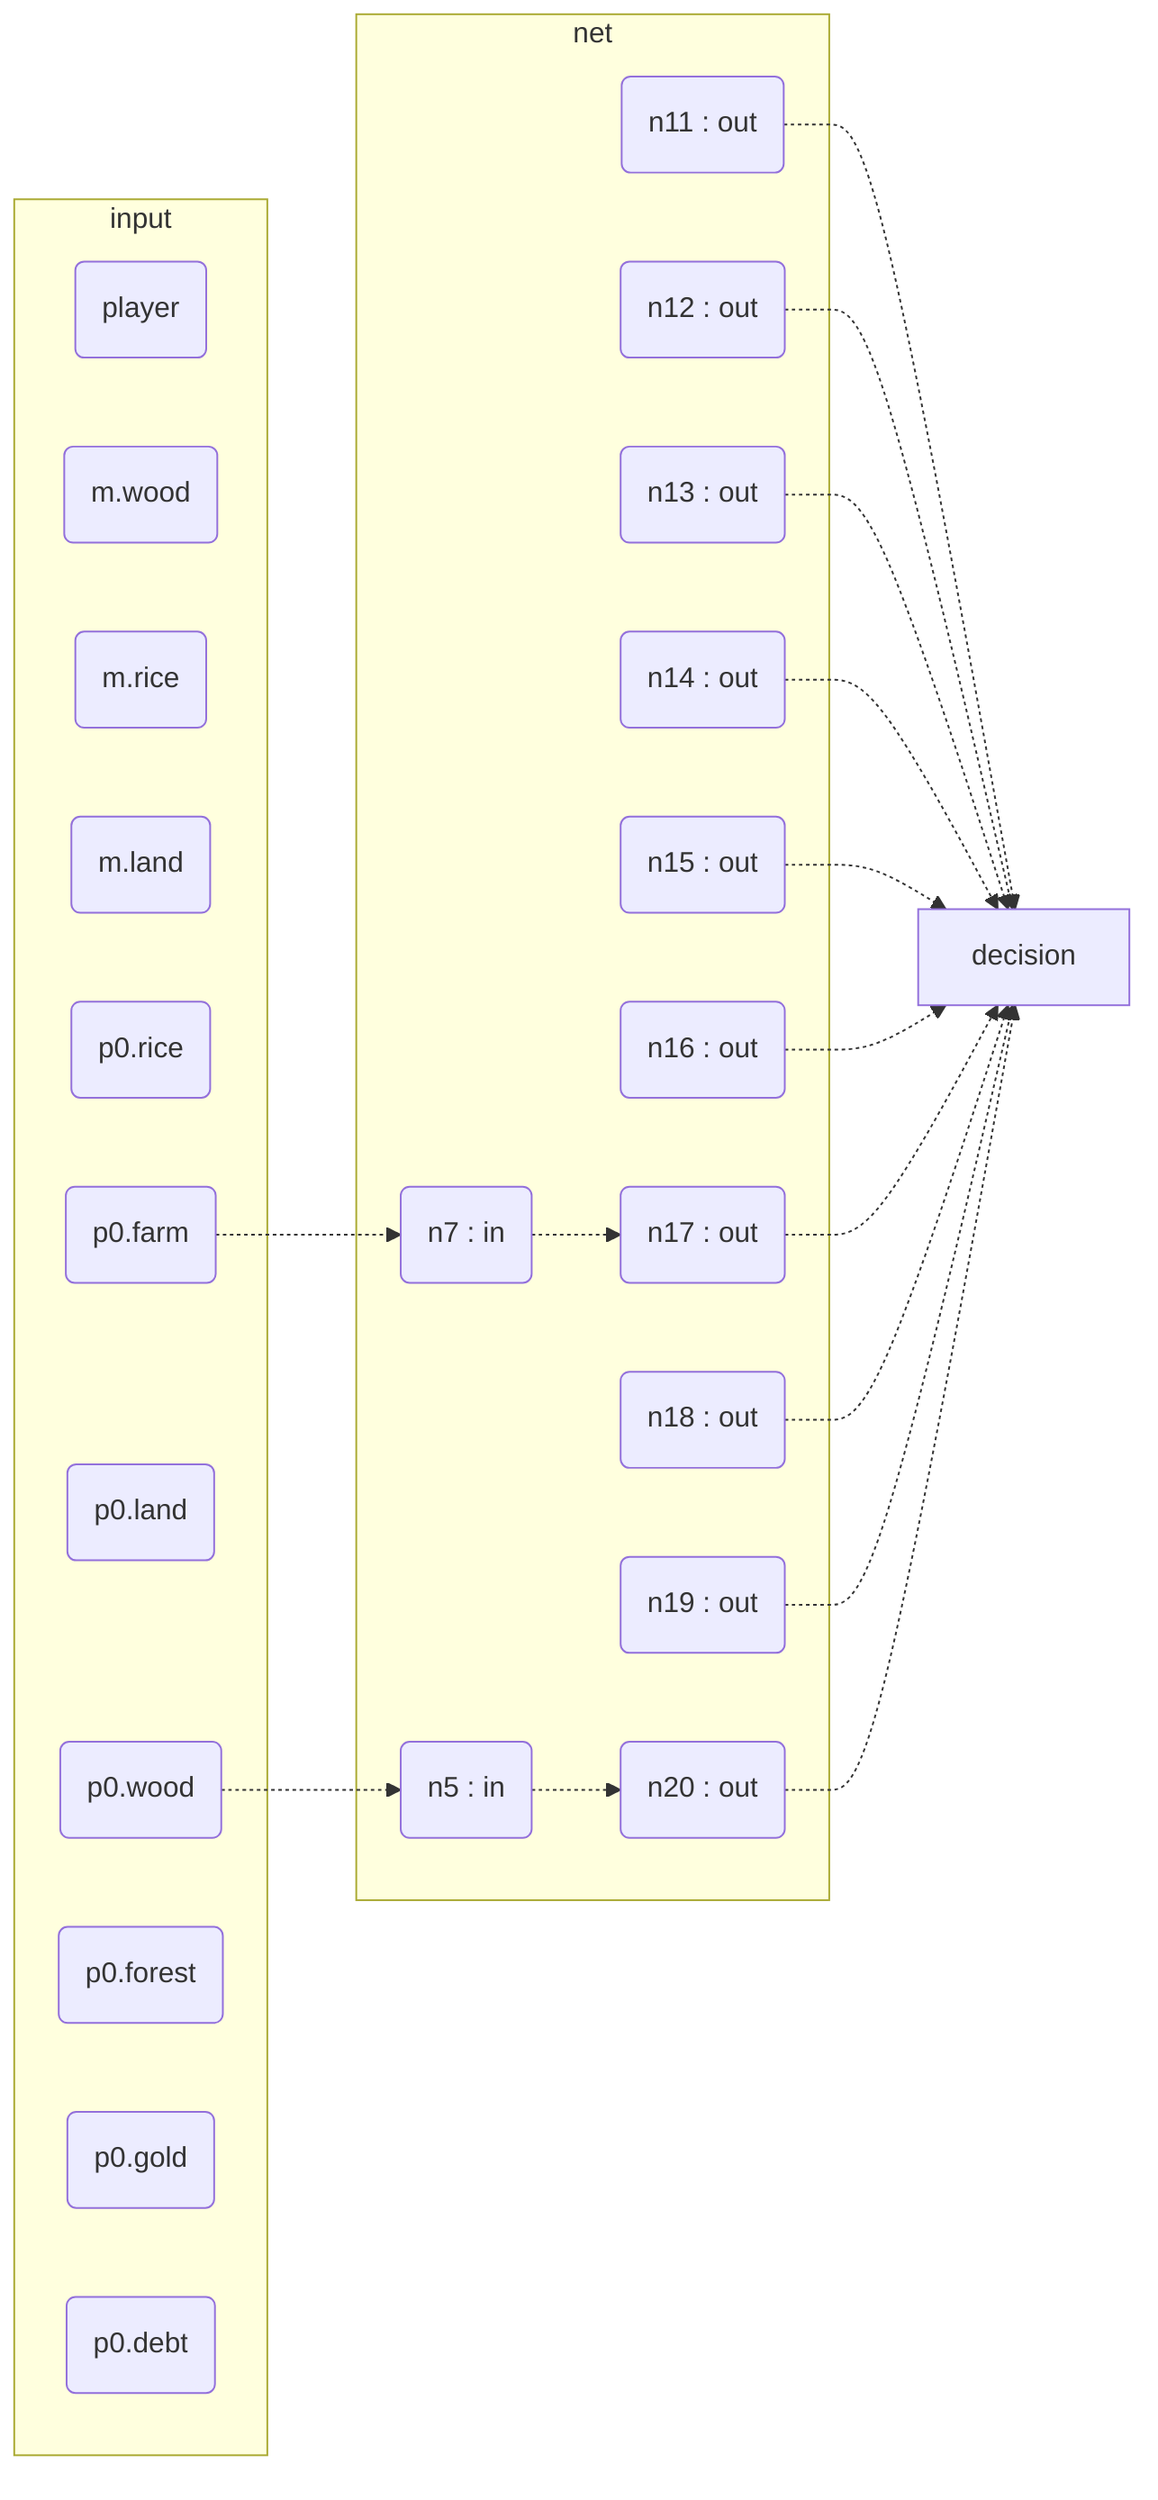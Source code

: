 flowchart LR
subgraph input
i0(player)
i1(m.wood)
i2(m.rice)
i3(m.land)
i4(p0.rice)
i5(p0.wood)
i6(p0.land)
i7(p0.farm)
i8(p0.forest)
i9(p0.gold)
i10(p0.debt)
end
subgraph net
i5 -.-> n5 
n5(n5 : in)
i7 -.-> n7 
n7(n7 : in)
n11(n11 : out)
n12(n12 : out)
n13(n13 : out)
n14(n14 : out)
n15(n15 : out)
n16(n16 : out)
n7 -.-> n17 
n17(n17 : out)
n18(n18 : out)
n19(n19 : out)
n5 -.-> n20 
n20(n20 : out)
end
n11 -.-> decision
n12 -.-> decision
n13 -.-> decision
n14 -.-> decision
n15 -.-> decision
n16 -.-> decision
n17 -.-> decision
n18 -.-> decision
n19 -.-> decision
n20 -.-> decision